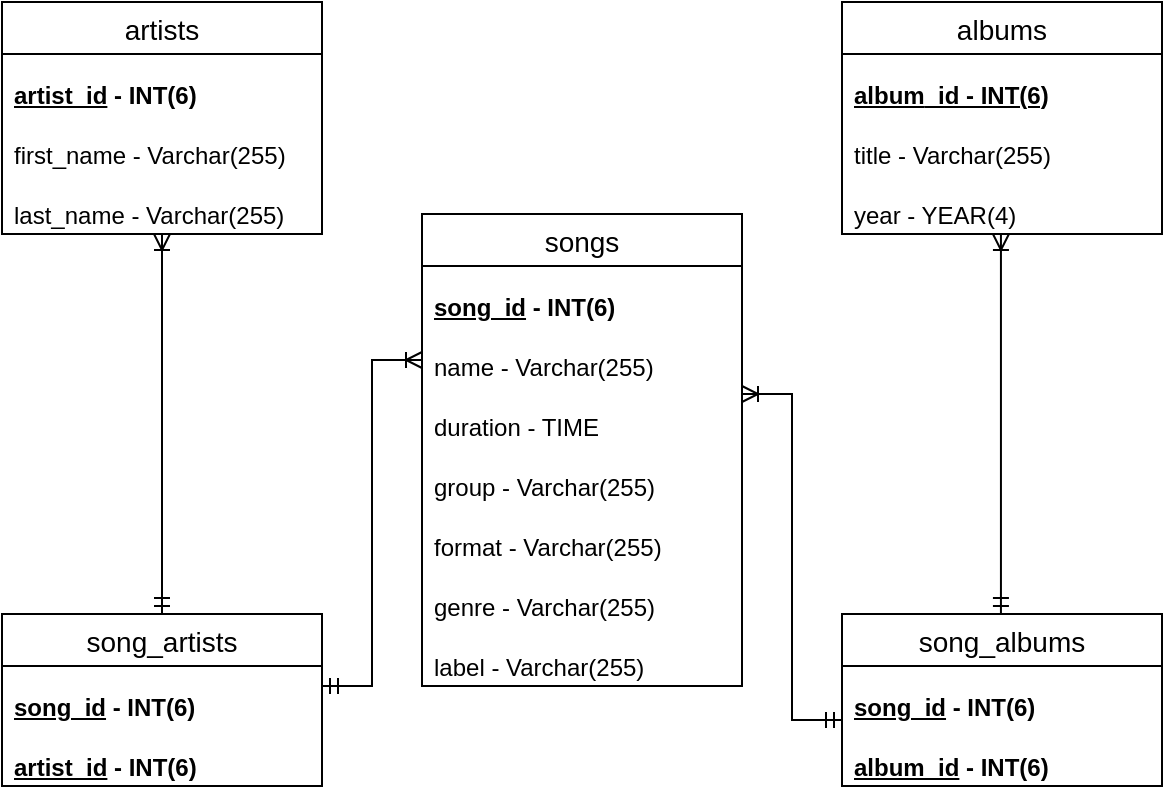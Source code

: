 <mxfile version="21.1.2" type="github">
  <diagram id="R2lEEEUBdFMjLlhIrx00" name="Page-1">
    <mxGraphModel dx="1038" dy="589" grid="1" gridSize="10" guides="1" tooltips="1" connect="1" arrows="1" fold="1" page="1" pageScale="1" pageWidth="850" pageHeight="1100" math="0" shadow="0" extFonts="Permanent Marker^https://fonts.googleapis.com/css?family=Permanent+Marker">
      <root>
        <mxCell id="0" />
        <mxCell id="1" parent="0" />
        <mxCell id="9L5D08PNm3X5us1x5ie8-1" value="songs" style="swimlane;fontStyle=0;childLayout=stackLayout;horizontal=1;startSize=26;horizontalStack=0;resizeParent=1;resizeParentMax=0;resizeLast=0;collapsible=1;marginBottom=0;align=center;fontSize=14;verticalAlign=middle;" vertex="1" parent="1">
          <mxGeometry x="336" y="230" width="160" height="236" as="geometry" />
        </mxCell>
        <mxCell id="9L5D08PNm3X5us1x5ie8-2" value="&lt;p class=&quot;MsoNormal&quot;&gt;&lt;b&gt;&lt;u&gt;song_id&lt;/u&gt; - INT(6)&lt;/b&gt;&lt;/p&gt;" style="text;strokeColor=none;fillColor=none;spacingLeft=4;spacingRight=4;overflow=hidden;rotatable=0;points=[[0,0.5],[1,0.5]];portConstraint=eastwest;fontSize=12;whiteSpace=wrap;html=1;verticalAlign=bottom;" vertex="1" parent="9L5D08PNm3X5us1x5ie8-1">
          <mxGeometry y="26" width="160" height="30" as="geometry" />
        </mxCell>
        <mxCell id="9L5D08PNm3X5us1x5ie8-3" value="&lt;p style=&quot;border-color: var(--border-color);&quot; class=&quot;MsoNormal&quot;&gt;name - Varchar(255)&lt;/p&gt;" style="text;strokeColor=none;fillColor=none;spacingLeft=4;spacingRight=4;overflow=hidden;rotatable=0;points=[[0,0.5],[1,0.5]];portConstraint=eastwest;fontSize=12;whiteSpace=wrap;html=1;verticalAlign=bottom;" vertex="1" parent="9L5D08PNm3X5us1x5ie8-1">
          <mxGeometry y="56" width="160" height="30" as="geometry" />
        </mxCell>
        <mxCell id="9L5D08PNm3X5us1x5ie8-4" value="&lt;p style=&quot;border-color: var(--border-color);&quot; class=&quot;MsoNormal&quot;&gt;duration - TIME&lt;/p&gt;" style="text;strokeColor=none;fillColor=none;spacingLeft=4;spacingRight=4;overflow=hidden;rotatable=0;points=[[0,0.5],[1,0.5]];portConstraint=eastwest;fontSize=12;whiteSpace=wrap;html=1;verticalAlign=bottom;" vertex="1" parent="9L5D08PNm3X5us1x5ie8-1">
          <mxGeometry y="86" width="160" height="30" as="geometry" />
        </mxCell>
        <mxCell id="9L5D08PNm3X5us1x5ie8-5" value="&lt;span style=&quot;background-color: initial;&quot;&gt;group - Varchar(255)&lt;/span&gt;" style="text;strokeColor=none;fillColor=none;spacingLeft=4;spacingRight=4;overflow=hidden;rotatable=0;points=[[0,0.5],[1,0.5]];portConstraint=eastwest;fontSize=12;whiteSpace=wrap;html=1;verticalAlign=bottom;" vertex="1" parent="9L5D08PNm3X5us1x5ie8-1">
          <mxGeometry y="116" width="160" height="30" as="geometry" />
        </mxCell>
        <mxCell id="9L5D08PNm3X5us1x5ie8-6" value="&lt;span style=&quot;background-color: initial;&quot;&gt;format - Varchar(255)&lt;/span&gt;&lt;br&gt;" style="text;strokeColor=none;fillColor=none;spacingLeft=4;spacingRight=4;overflow=hidden;rotatable=0;points=[[0,0.5],[1,0.5]];portConstraint=eastwest;fontSize=12;whiteSpace=wrap;html=1;verticalAlign=bottom;" vertex="1" parent="9L5D08PNm3X5us1x5ie8-1">
          <mxGeometry y="146" width="160" height="30" as="geometry" />
        </mxCell>
        <mxCell id="9L5D08PNm3X5us1x5ie8-7" value="genre - Varchar(255)" style="text;strokeColor=none;fillColor=none;spacingLeft=4;spacingRight=4;overflow=hidden;rotatable=0;points=[[0,0.5],[1,0.5]];portConstraint=eastwest;fontSize=12;whiteSpace=wrap;html=1;verticalAlign=bottom;" vertex="1" parent="9L5D08PNm3X5us1x5ie8-1">
          <mxGeometry y="176" width="160" height="30" as="geometry" />
        </mxCell>
        <mxCell id="9L5D08PNm3X5us1x5ie8-8" value="label - Varchar(255)" style="text;strokeColor=none;fillColor=none;spacingLeft=4;spacingRight=4;overflow=hidden;rotatable=0;points=[[0,0.5],[1,0.5]];portConstraint=eastwest;fontSize=12;whiteSpace=wrap;html=1;verticalAlign=bottom;" vertex="1" parent="9L5D08PNm3X5us1x5ie8-1">
          <mxGeometry y="206" width="160" height="30" as="geometry" />
        </mxCell>
        <mxCell id="9L5D08PNm3X5us1x5ie8-10" value="artists" style="swimlane;fontStyle=0;childLayout=stackLayout;horizontal=1;startSize=26;horizontalStack=0;resizeParent=1;resizeParentMax=0;resizeLast=0;collapsible=1;marginBottom=0;align=center;fontSize=14;verticalAlign=middle;" vertex="1" parent="1">
          <mxGeometry x="126" y="124" width="160" height="116" as="geometry" />
        </mxCell>
        <mxCell id="9L5D08PNm3X5us1x5ie8-11" value="&lt;p class=&quot;MsoNormal&quot;&gt;&lt;b&gt;&lt;u&gt;artist_id&lt;/u&gt; - INT(6)&lt;/b&gt;&lt;/p&gt;" style="text;strokeColor=none;fillColor=none;spacingLeft=4;spacingRight=4;overflow=hidden;rotatable=0;points=[[0,0.5],[1,0.5]];portConstraint=eastwest;fontSize=12;whiteSpace=wrap;html=1;verticalAlign=bottom;" vertex="1" parent="9L5D08PNm3X5us1x5ie8-10">
          <mxGeometry y="26" width="160" height="30" as="geometry" />
        </mxCell>
        <mxCell id="9L5D08PNm3X5us1x5ie8-12" value="&lt;p style=&quot;border-color: var(--border-color);&quot; class=&quot;MsoNormal&quot;&gt;first_name - Varchar(255)&lt;/p&gt;" style="text;strokeColor=none;fillColor=none;spacingLeft=4;spacingRight=4;overflow=hidden;rotatable=0;points=[[0,0.5],[1,0.5]];portConstraint=eastwest;fontSize=12;whiteSpace=wrap;html=1;verticalAlign=bottom;" vertex="1" parent="9L5D08PNm3X5us1x5ie8-10">
          <mxGeometry y="56" width="160" height="30" as="geometry" />
        </mxCell>
        <mxCell id="9L5D08PNm3X5us1x5ie8-13" value="&lt;p style=&quot;border-color: var(--border-color);&quot; class=&quot;MsoNormal&quot;&gt;last_name - Varchar(255)&lt;br&gt;&lt;/p&gt;" style="text;strokeColor=none;fillColor=none;spacingLeft=4;spacingRight=4;overflow=hidden;rotatable=0;points=[[0,0.5],[1,0.5]];portConstraint=eastwest;fontSize=12;whiteSpace=wrap;html=1;verticalAlign=bottom;" vertex="1" parent="9L5D08PNm3X5us1x5ie8-10">
          <mxGeometry y="86" width="160" height="30" as="geometry" />
        </mxCell>
        <mxCell id="9L5D08PNm3X5us1x5ie8-18" value="albums" style="swimlane;fontStyle=0;childLayout=stackLayout;horizontal=1;startSize=26;horizontalStack=0;resizeParent=1;resizeParentMax=0;resizeLast=0;collapsible=1;marginBottom=0;align=center;fontSize=14;verticalAlign=middle;" vertex="1" parent="1">
          <mxGeometry x="546" y="124" width="160" height="116" as="geometry" />
        </mxCell>
        <mxCell id="9L5D08PNm3X5us1x5ie8-19" value="&lt;b&gt;&lt;u&gt;album&lt;span style=&quot;background-color: initial;&quot;&gt;_id - INT(6)&lt;/span&gt;&lt;/u&gt;&lt;/b&gt;" style="text;strokeColor=none;fillColor=none;spacingLeft=4;spacingRight=4;overflow=hidden;rotatable=0;points=[[0,0.5],[1,0.5]];portConstraint=eastwest;fontSize=12;whiteSpace=wrap;html=1;verticalAlign=bottom;" vertex="1" parent="9L5D08PNm3X5us1x5ie8-18">
          <mxGeometry y="26" width="160" height="30" as="geometry" />
        </mxCell>
        <mxCell id="9L5D08PNm3X5us1x5ie8-20" value="&lt;p class=&quot;MsoNormal&quot;&gt;title - Varchar(255)&lt;/p&gt;" style="text;strokeColor=none;fillColor=none;spacingLeft=4;spacingRight=4;overflow=hidden;rotatable=0;points=[[0,0.5],[1,0.5]];portConstraint=eastwest;fontSize=12;whiteSpace=wrap;html=1;verticalAlign=bottom;" vertex="1" parent="9L5D08PNm3X5us1x5ie8-18">
          <mxGeometry y="56" width="160" height="30" as="geometry" />
        </mxCell>
        <mxCell id="9L5D08PNm3X5us1x5ie8-21" value="&lt;p class=&quot;MsoNormal&quot;&gt;year - YEAR(4)&lt;/p&gt;" style="text;strokeColor=none;fillColor=none;spacingLeft=4;spacingRight=4;overflow=hidden;rotatable=0;points=[[0,0.5],[1,0.5]];portConstraint=eastwest;fontSize=12;whiteSpace=wrap;html=1;verticalAlign=bottom;" vertex="1" parent="9L5D08PNm3X5us1x5ie8-18">
          <mxGeometry y="86" width="160" height="30" as="geometry" />
        </mxCell>
        <mxCell id="9L5D08PNm3X5us1x5ie8-22" value="song_artists" style="swimlane;fontStyle=0;childLayout=stackLayout;horizontal=1;startSize=26;horizontalStack=0;resizeParent=1;resizeParentMax=0;resizeLast=0;collapsible=1;marginBottom=0;align=center;fontSize=14;verticalAlign=middle;" vertex="1" parent="1">
          <mxGeometry x="126" y="430" width="160" height="86" as="geometry" />
        </mxCell>
        <mxCell id="9L5D08PNm3X5us1x5ie8-23" value="&lt;p class=&quot;MsoNormal&quot;&gt;&lt;b style=&quot;border-color: var(--border-color);&quot;&gt;&lt;u style=&quot;border-color: var(--border-color);&quot;&gt;song_id&lt;/u&gt;&amp;nbsp;- INT(6)&lt;/b&gt;&lt;br&gt;&lt;/p&gt;" style="text;strokeColor=none;fillColor=none;spacingLeft=4;spacingRight=4;overflow=hidden;rotatable=0;points=[[0,0.5],[1,0.5]];portConstraint=eastwest;fontSize=12;whiteSpace=wrap;html=1;verticalAlign=bottom;" vertex="1" parent="9L5D08PNm3X5us1x5ie8-22">
          <mxGeometry y="26" width="160" height="30" as="geometry" />
        </mxCell>
        <mxCell id="9L5D08PNm3X5us1x5ie8-24" value="&lt;p style=&quot;border-color: var(--border-color);&quot; class=&quot;MsoNormal&quot;&gt;&lt;b style=&quot;border-color: var(--border-color);&quot;&gt;&lt;u style=&quot;border-color: var(--border-color);&quot;&gt;artist_id&lt;/u&gt;&amp;nbsp;- INT(6)&lt;/b&gt;&lt;br&gt;&lt;/p&gt;" style="text;strokeColor=none;fillColor=none;spacingLeft=4;spacingRight=4;overflow=hidden;rotatable=0;points=[[0,0.5],[1,0.5]];portConstraint=eastwest;fontSize=12;whiteSpace=wrap;html=1;verticalAlign=bottom;" vertex="1" parent="9L5D08PNm3X5us1x5ie8-22">
          <mxGeometry y="56" width="160" height="30" as="geometry" />
        </mxCell>
        <mxCell id="9L5D08PNm3X5us1x5ie8-26" value="song_albums" style="swimlane;fontStyle=0;childLayout=stackLayout;horizontal=1;startSize=26;horizontalStack=0;resizeParent=1;resizeParentMax=0;resizeLast=0;collapsible=1;marginBottom=0;align=center;fontSize=14;verticalAlign=middle;" vertex="1" parent="1">
          <mxGeometry x="546" y="430" width="160" height="86" as="geometry" />
        </mxCell>
        <mxCell id="9L5D08PNm3X5us1x5ie8-27" value="&lt;p class=&quot;MsoNormal&quot;&gt;&lt;b style=&quot;border-color: var(--border-color);&quot;&gt;&lt;u style=&quot;border-color: var(--border-color);&quot;&gt;song_id&lt;/u&gt;&amp;nbsp;- INT(6)&lt;/b&gt;&lt;br&gt;&lt;/p&gt;" style="text;strokeColor=none;fillColor=none;spacingLeft=4;spacingRight=4;overflow=hidden;rotatable=0;points=[[0,0.5],[1,0.5]];portConstraint=eastwest;fontSize=12;whiteSpace=wrap;html=1;verticalAlign=bottom;" vertex="1" parent="9L5D08PNm3X5us1x5ie8-26">
          <mxGeometry y="26" width="160" height="30" as="geometry" />
        </mxCell>
        <mxCell id="9L5D08PNm3X5us1x5ie8-28" value="&lt;p style=&quot;border-color: var(--border-color);&quot; class=&quot;MsoNormal&quot;&gt;&lt;b style=&quot;border-color: var(--border-color);&quot;&gt;&lt;u style=&quot;border-color: var(--border-color);&quot;&gt;album_id&lt;/u&gt;&amp;nbsp;- INT(6)&lt;/b&gt;&lt;br&gt;&lt;/p&gt;" style="text;strokeColor=none;fillColor=none;spacingLeft=4;spacingRight=4;overflow=hidden;rotatable=0;points=[[0,0.5],[1,0.5]];portConstraint=eastwest;fontSize=12;whiteSpace=wrap;html=1;verticalAlign=bottom;" vertex="1" parent="9L5D08PNm3X5us1x5ie8-26">
          <mxGeometry y="56" width="160" height="30" as="geometry" />
        </mxCell>
        <mxCell id="9L5D08PNm3X5us1x5ie8-33" value="" style="fontSize=12;html=1;endArrow=ERoneToMany;startArrow=ERmandOne;rounded=0;exitX=0.5;exitY=0;exitDx=0;exitDy=0;entryX=0.5;entryY=1;entryDx=0;entryDy=0;entryPerimeter=0;" edge="1" parent="1" source="9L5D08PNm3X5us1x5ie8-22" target="9L5D08PNm3X5us1x5ie8-13">
          <mxGeometry width="100" height="100" relative="1" as="geometry">
            <mxPoint x="206" y="420" as="sourcePoint" />
            <mxPoint x="206" y="250" as="targetPoint" />
          </mxGeometry>
        </mxCell>
        <mxCell id="9L5D08PNm3X5us1x5ie8-34" value="" style="fontSize=12;html=1;endArrow=ERoneToMany;startArrow=ERmandOne;rounded=0;exitX=0.5;exitY=0;exitDx=0;exitDy=0;entryX=0.5;entryY=1;entryDx=0;entryDy=0;entryPerimeter=0;" edge="1" parent="1">
          <mxGeometry width="100" height="100" relative="1" as="geometry">
            <mxPoint x="625.47" y="430" as="sourcePoint" />
            <mxPoint x="625.47" y="240" as="targetPoint" />
          </mxGeometry>
        </mxCell>
        <mxCell id="9L5D08PNm3X5us1x5ie8-36" value="" style="edgeStyle=orthogonalEdgeStyle;fontSize=12;html=1;endArrow=ERoneToMany;startArrow=ERmandOne;rounded=0;" edge="1" parent="1" source="9L5D08PNm3X5us1x5ie8-27">
          <mxGeometry width="100" height="100" relative="1" as="geometry">
            <mxPoint x="541" y="480" as="sourcePoint" />
            <mxPoint x="496" y="320" as="targetPoint" />
            <Array as="points">
              <mxPoint x="521" y="483" />
              <mxPoint x="521" y="320" />
            </Array>
          </mxGeometry>
        </mxCell>
        <mxCell id="9L5D08PNm3X5us1x5ie8-37" value="" style="edgeStyle=orthogonalEdgeStyle;fontSize=12;html=1;endArrow=ERoneToMany;startArrow=ERmandOne;rounded=0;" edge="1" parent="1">
          <mxGeometry width="100" height="100" relative="1" as="geometry">
            <mxPoint x="286" y="466" as="sourcePoint" />
            <mxPoint x="336" y="303" as="targetPoint" />
            <Array as="points">
              <mxPoint x="311" y="466" />
              <mxPoint x="311" y="303" />
            </Array>
          </mxGeometry>
        </mxCell>
      </root>
    </mxGraphModel>
  </diagram>
</mxfile>
